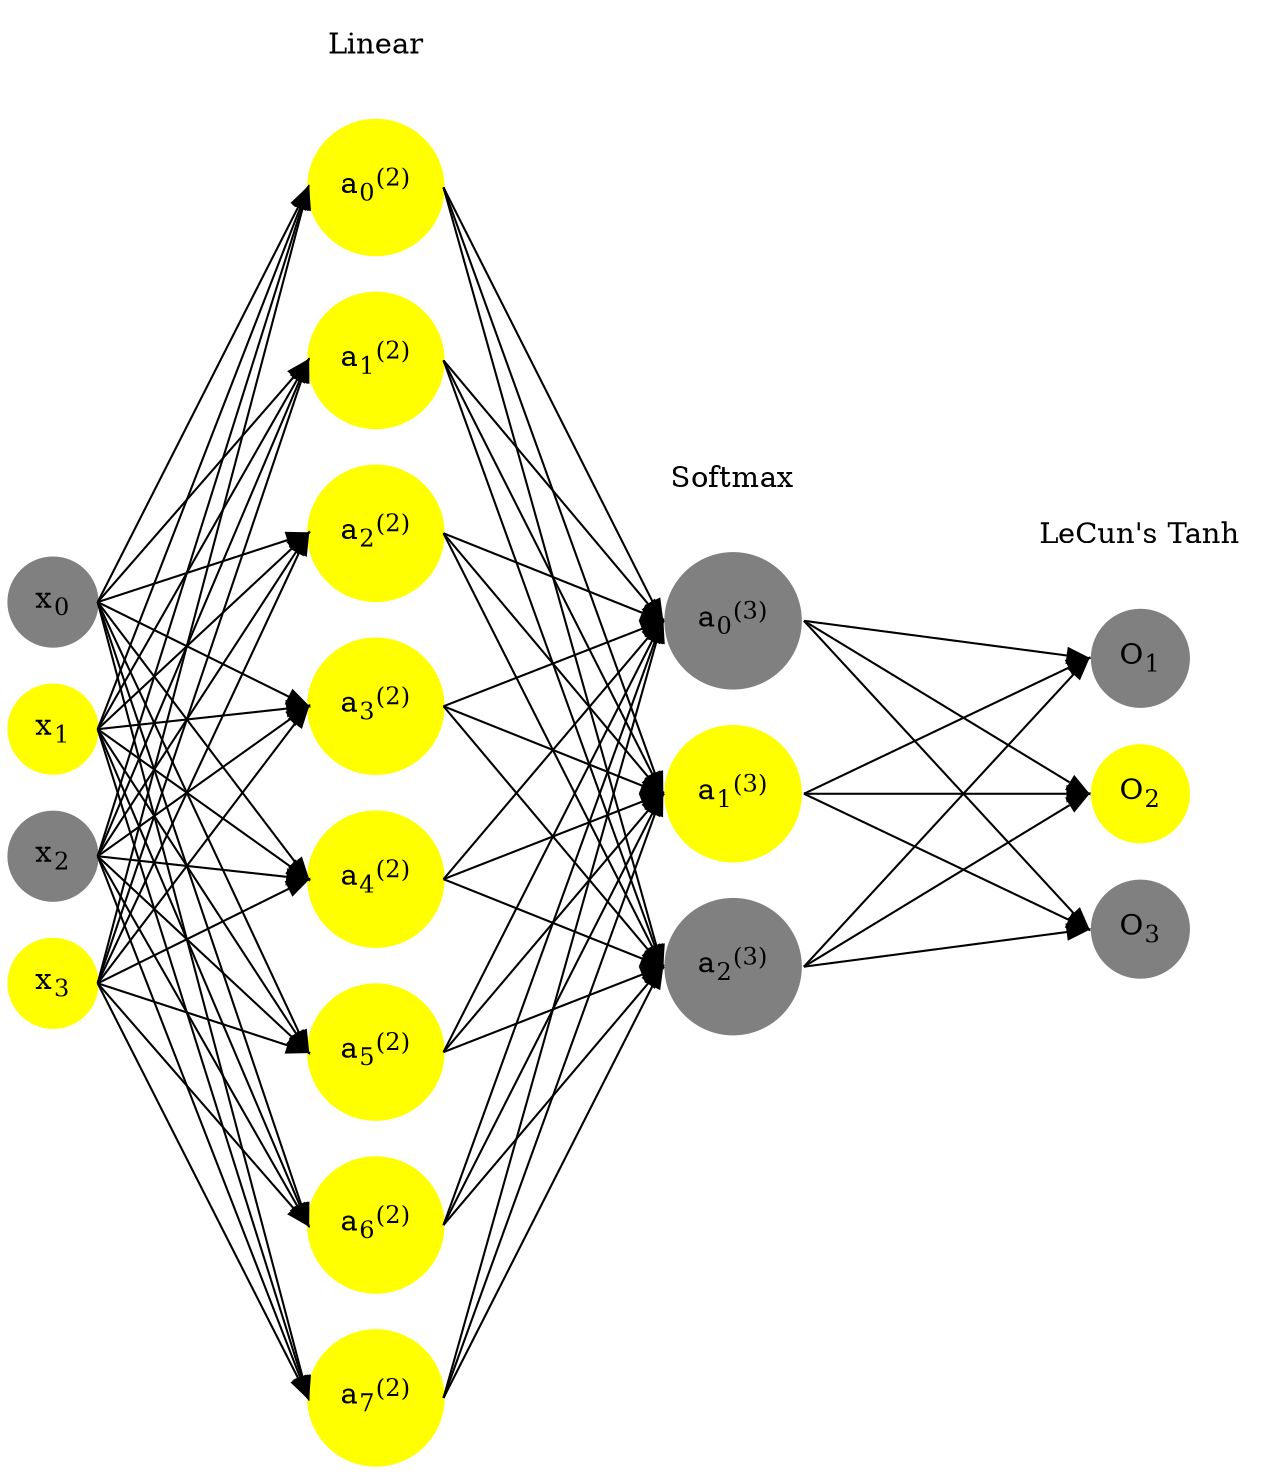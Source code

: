 digraph G {
	rankdir = LR;
	splines=false;
	edge[style=invis];
	ranksep= 1.4;
	{
	node [shape=circle, color="0.1667, 0.0, 0.5", style=filled, fillcolor="0.1667, 0.0, 0.5"];
	x0 [label=<x<sub>0</sub>>];
	}
	{
	node [shape=circle, color="0.1667, 1.0, 1.0", style=filled, fillcolor="0.1667, 1.0, 1.0"];
	x1 [label=<x<sub>1</sub>>];
	}
	{
	node [shape=circle, color="0.1667, 0.0, 0.5", style=filled, fillcolor="0.1667, 0.0, 0.5"];
	x2 [label=<x<sub>2</sub>>];
	}
	{
	node [shape=circle, color="0.1667, 1.0, 1.0", style=filled, fillcolor="0.1667, 1.0, 1.0"];
	x3 [label=<x<sub>3</sub>>];
	}
	{
	node [shape=circle, color="0.1667, 6.615518, 3.807759", style=filled, fillcolor="0.1667, 6.615518, 3.807759"];
	a02 [label=<a<sub>0</sub><sup>(2)</sup>>];
	}
	{
	node [shape=circle, color="0.1667, 1.019779, 1.009889", style=filled, fillcolor="0.1667, 1.019779, 1.009889"];
	a12 [label=<a<sub>1</sub><sup>(2)</sup>>];
	}
	{
	node [shape=circle, color="0.1667, 15.390815, 8.195408", style=filled, fillcolor="0.1667, 15.390815, 8.195408"];
	a22 [label=<a<sub>2</sub><sup>(2)</sup>>];
	}
	{
	node [shape=circle, color="0.1667, 9.474803, 5.237402", style=filled, fillcolor="0.1667, 9.474803, 5.237402"];
	a32 [label=<a<sub>3</sub><sup>(2)</sup>>];
	}
	{
	node [shape=circle, color="0.1667, 5.031283, 3.015641", style=filled, fillcolor="0.1667, 5.031283, 3.015641"];
	a42 [label=<a<sub>4</sub><sup>(2)</sup>>];
	}
	{
	node [shape=circle, color="0.1667, 10.002645, 5.501323", style=filled, fillcolor="0.1667, 10.002645, 5.501323"];
	a52 [label=<a<sub>5</sub><sup>(2)</sup>>];
	}
	{
	node [shape=circle, color="0.1667, 7.729011, 4.364505", style=filled, fillcolor="0.1667, 7.729011, 4.364505"];
	a62 [label=<a<sub>6</sub><sup>(2)</sup>>];
	}
	{
	node [shape=circle, color="0.1667, 8.286498, 4.643249", style=filled, fillcolor="0.1667, 8.286498, 4.643249"];
	a72 [label=<a<sub>7</sub><sup>(2)</sup>>];
	}
	{
	node [shape=circle, color="0.1667, 0.000000, 0.500000", style=filled, fillcolor="0.1667, 0.000000, 0.500000"];
	a03 [label=<a<sub>0</sub><sup>(3)</sup>>];
	}
	{
	node [shape=circle, color="0.1667, 1.000000, 1.000000", style=filled, fillcolor="0.1667, 1.000000, 1.000000"];
	a13 [label=<a<sub>1</sub><sup>(3)</sup>>];
	}
	{
	node [shape=circle, color="0.1667, 0.000000, 0.500000", style=filled, fillcolor="0.1667, 0.000000, 0.500000"];
	a23 [label=<a<sub>2</sub><sup>(3)</sup>>];
	}
	{
	node [shape=circle, color="0.1667, 0.0, 0.5", style=filled, fillcolor="0.1667, 0.0, 0.5"];
	O1 [label=<O<sub>1</sub>>];
	}
	{
	node [shape=circle, color="0.1667, 1.0, 1.0", style=filled, fillcolor="0.1667, 1.0, 1.0"];
	O2 [label=<O<sub>2</sub>>];
	}
	{
	node [shape=circle, color="0.1667, 0.0, 0.5", style=filled, fillcolor="0.1667, 0.0, 0.5"];
	O3 [label=<O<sub>3</sub>>];
	}
	{
	rank=same;
	x0->x1->x2->x3;
	}
	{
	rank=same;
	a02->a12->a22->a32->a42->a52->a62->a72;
	}
	{
	rank=same;
	a03->a13->a23;
	}
	{
	rank=same;
	O1->O2->O3;
	}
	l1 [shape=plaintext,label="Linear"];
	l1->a02;
	{rank=same; l1;a02};
	l2 [shape=plaintext,label="Softmax"];
	l2->a03;
	{rank=same; l2;a03};
	l3 [shape=plaintext,label="LeCun's Tanh"];
	l3->O1;
	{rank=same; l3;O1};
edge[style=solid, tailport=e, headport=w];
	{x0;x1;x2;x3} -> {a02;a12;a22;a32;a42;a52;a62;a72};
	{a02;a12;a22;a32;a42;a52;a62;a72} -> {a03;a13;a23};
	{a03;a13;a23} -> {O1,O2,O3};
}
